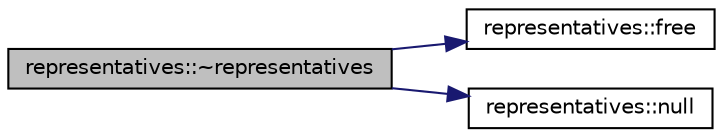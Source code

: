 digraph "representatives::~representatives"
{
  edge [fontname="Helvetica",fontsize="10",labelfontname="Helvetica",labelfontsize="10"];
  node [fontname="Helvetica",fontsize="10",shape=record];
  rankdir="LR";
  Node3 [label="representatives::~representatives",height=0.2,width=0.4,color="black", fillcolor="grey75", style="filled", fontcolor="black"];
  Node3 -> Node4 [color="midnightblue",fontsize="10",style="solid",fontname="Helvetica"];
  Node4 [label="representatives::free",height=0.2,width=0.4,color="black", fillcolor="white", style="filled",URL="$da/dc1/classrepresentatives.html#a224f85f22dd0406a97e626551beb9445"];
  Node3 -> Node5 [color="midnightblue",fontsize="10",style="solid",fontname="Helvetica"];
  Node5 [label="representatives::null",height=0.2,width=0.4,color="black", fillcolor="white", style="filled",URL="$da/dc1/classrepresentatives.html#aee4c6aa01c4907a044ba4d3034962e85"];
}
